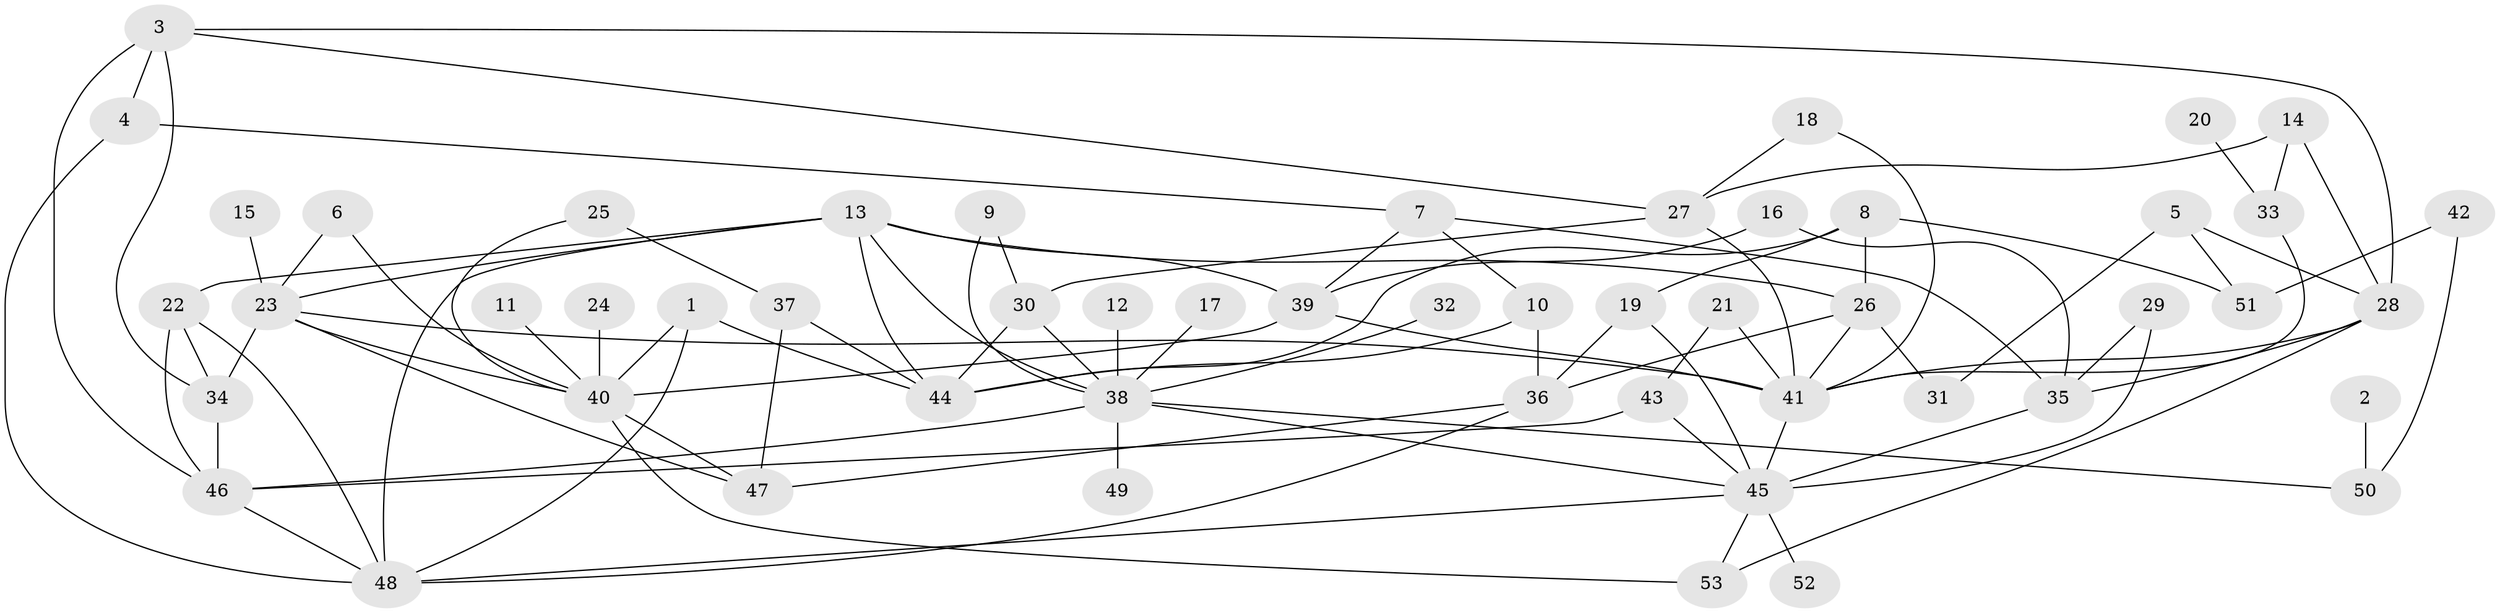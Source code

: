 // original degree distribution, {5: 0.10476190476190476, 8: 0.01904761904761905, 4: 0.11428571428571428, 7: 0.01904761904761905, 9: 0.009523809523809525, 1: 0.20952380952380953, 3: 0.20952380952380953, 2: 0.29523809523809524, 6: 0.01904761904761905}
// Generated by graph-tools (version 1.1) at 2025/25/03/09/25 03:25:26]
// undirected, 53 vertices, 97 edges
graph export_dot {
graph [start="1"]
  node [color=gray90,style=filled];
  1;
  2;
  3;
  4;
  5;
  6;
  7;
  8;
  9;
  10;
  11;
  12;
  13;
  14;
  15;
  16;
  17;
  18;
  19;
  20;
  21;
  22;
  23;
  24;
  25;
  26;
  27;
  28;
  29;
  30;
  31;
  32;
  33;
  34;
  35;
  36;
  37;
  38;
  39;
  40;
  41;
  42;
  43;
  44;
  45;
  46;
  47;
  48;
  49;
  50;
  51;
  52;
  53;
  1 -- 40 [weight=1.0];
  1 -- 44 [weight=1.0];
  1 -- 48 [weight=1.0];
  2 -- 50 [weight=1.0];
  3 -- 4 [weight=2.0];
  3 -- 27 [weight=1.0];
  3 -- 28 [weight=1.0];
  3 -- 34 [weight=1.0];
  3 -- 46 [weight=1.0];
  4 -- 7 [weight=1.0];
  4 -- 48 [weight=1.0];
  5 -- 28 [weight=1.0];
  5 -- 31 [weight=1.0];
  5 -- 51 [weight=1.0];
  6 -- 23 [weight=1.0];
  6 -- 40 [weight=1.0];
  7 -- 10 [weight=1.0];
  7 -- 35 [weight=1.0];
  7 -- 39 [weight=1.0];
  8 -- 19 [weight=1.0];
  8 -- 26 [weight=1.0];
  8 -- 44 [weight=1.0];
  8 -- 51 [weight=1.0];
  9 -- 30 [weight=1.0];
  9 -- 38 [weight=1.0];
  10 -- 36 [weight=1.0];
  10 -- 44 [weight=1.0];
  11 -- 40 [weight=1.0];
  12 -- 38 [weight=1.0];
  13 -- 22 [weight=1.0];
  13 -- 23 [weight=1.0];
  13 -- 26 [weight=1.0];
  13 -- 38 [weight=1.0];
  13 -- 39 [weight=1.0];
  13 -- 44 [weight=1.0];
  13 -- 48 [weight=1.0];
  14 -- 27 [weight=1.0];
  14 -- 28 [weight=1.0];
  14 -- 33 [weight=1.0];
  15 -- 23 [weight=1.0];
  16 -- 35 [weight=1.0];
  16 -- 39 [weight=1.0];
  17 -- 38 [weight=1.0];
  18 -- 27 [weight=1.0];
  18 -- 41 [weight=1.0];
  19 -- 36 [weight=1.0];
  19 -- 45 [weight=1.0];
  20 -- 33 [weight=1.0];
  21 -- 41 [weight=1.0];
  21 -- 43 [weight=1.0];
  22 -- 34 [weight=1.0];
  22 -- 46 [weight=1.0];
  22 -- 48 [weight=1.0];
  23 -- 34 [weight=1.0];
  23 -- 40 [weight=1.0];
  23 -- 41 [weight=2.0];
  23 -- 47 [weight=1.0];
  24 -- 40 [weight=1.0];
  25 -- 37 [weight=1.0];
  25 -- 40 [weight=1.0];
  26 -- 31 [weight=1.0];
  26 -- 36 [weight=1.0];
  26 -- 41 [weight=1.0];
  27 -- 30 [weight=1.0];
  27 -- 41 [weight=1.0];
  28 -- 35 [weight=1.0];
  28 -- 41 [weight=1.0];
  28 -- 53 [weight=1.0];
  29 -- 35 [weight=1.0];
  29 -- 45 [weight=1.0];
  30 -- 38 [weight=1.0];
  30 -- 44 [weight=1.0];
  32 -- 38 [weight=1.0];
  33 -- 41 [weight=1.0];
  34 -- 46 [weight=1.0];
  35 -- 45 [weight=2.0];
  36 -- 47 [weight=1.0];
  36 -- 48 [weight=1.0];
  37 -- 44 [weight=1.0];
  37 -- 47 [weight=1.0];
  38 -- 45 [weight=1.0];
  38 -- 46 [weight=1.0];
  38 -- 49 [weight=1.0];
  38 -- 50 [weight=1.0];
  39 -- 40 [weight=1.0];
  39 -- 41 [weight=1.0];
  40 -- 47 [weight=1.0];
  40 -- 53 [weight=1.0];
  41 -- 45 [weight=1.0];
  42 -- 50 [weight=1.0];
  42 -- 51 [weight=1.0];
  43 -- 45 [weight=1.0];
  43 -- 46 [weight=1.0];
  45 -- 48 [weight=1.0];
  45 -- 52 [weight=1.0];
  45 -- 53 [weight=1.0];
  46 -- 48 [weight=1.0];
}
